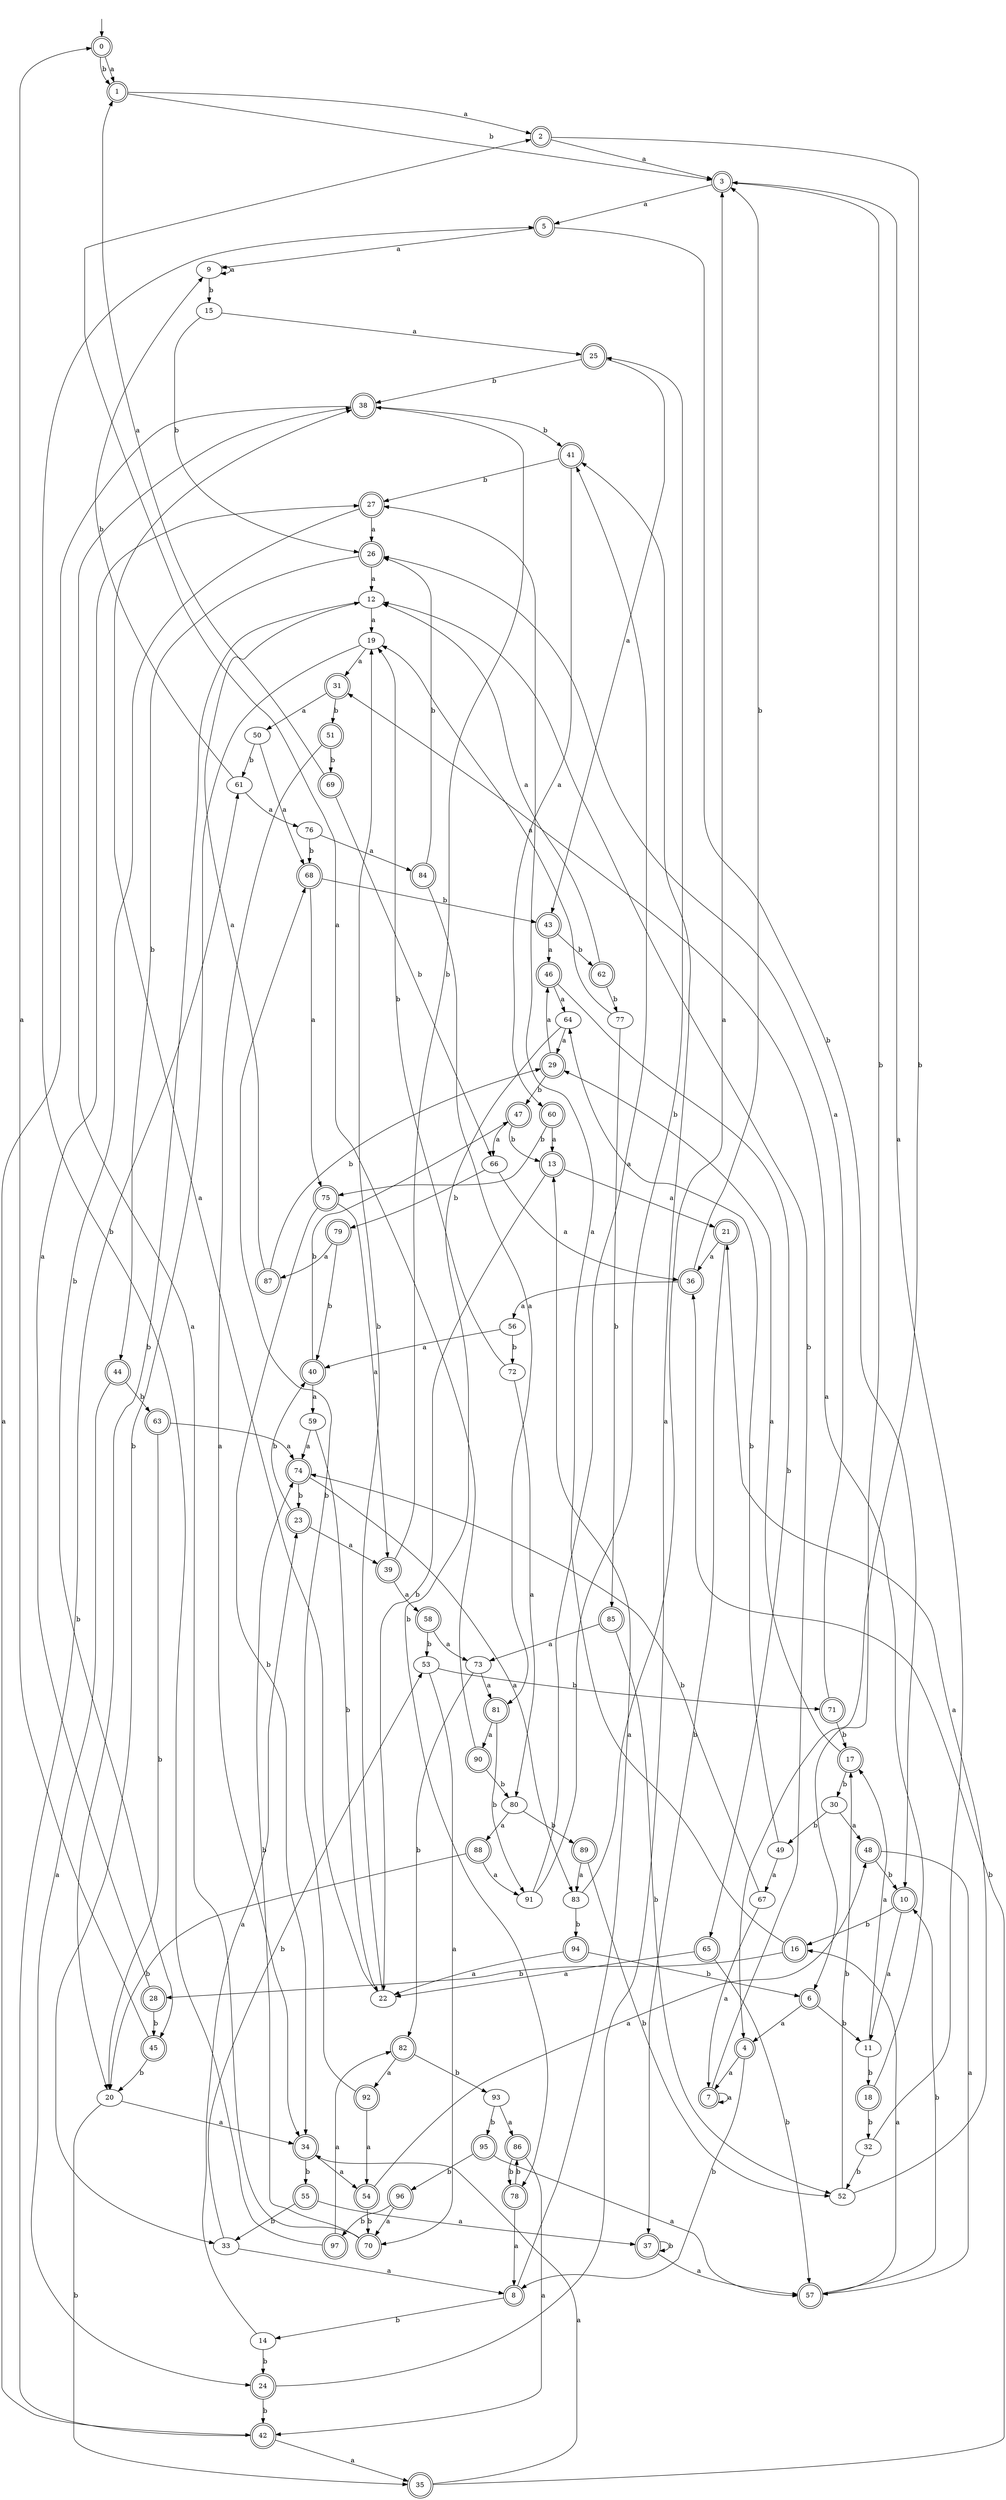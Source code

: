 digraph RandomDFA {
  __start0 [label="", shape=none];
  __start0 -> 0 [label=""];
  0 [shape=circle] [shape=doublecircle]
  0 -> 1 [label="a"]
  0 -> 1 [label="b"]
  1 [shape=doublecircle]
  1 -> 2 [label="a"]
  1 -> 3 [label="b"]
  2 [shape=doublecircle]
  2 -> 3 [label="a"]
  2 -> 4 [label="b"]
  3 [shape=doublecircle]
  3 -> 5 [label="a"]
  3 -> 6 [label="b"]
  4 [shape=doublecircle]
  4 -> 7 [label="a"]
  4 -> 8 [label="b"]
  5 [shape=doublecircle]
  5 -> 9 [label="a"]
  5 -> 10 [label="b"]
  6 [shape=doublecircle]
  6 -> 4 [label="a"]
  6 -> 11 [label="b"]
  7 [shape=doublecircle]
  7 -> 7 [label="a"]
  7 -> 12 [label="b"]
  8 [shape=doublecircle]
  8 -> 13 [label="a"]
  8 -> 14 [label="b"]
  9
  9 -> 9 [label="a"]
  9 -> 15 [label="b"]
  10 [shape=doublecircle]
  10 -> 11 [label="a"]
  10 -> 16 [label="b"]
  11
  11 -> 17 [label="a"]
  11 -> 18 [label="b"]
  12
  12 -> 19 [label="a"]
  12 -> 20 [label="b"]
  13 [shape=doublecircle]
  13 -> 21 [label="a"]
  13 -> 22 [label="b"]
  14
  14 -> 23 [label="a"]
  14 -> 24 [label="b"]
  15
  15 -> 25 [label="a"]
  15 -> 26 [label="b"]
  16 [shape=doublecircle]
  16 -> 27 [label="a"]
  16 -> 28 [label="b"]
  17 [shape=doublecircle]
  17 -> 29 [label="a"]
  17 -> 30 [label="b"]
  18 [shape=doublecircle]
  18 -> 31 [label="a"]
  18 -> 32 [label="b"]
  19
  19 -> 31 [label="a"]
  19 -> 33 [label="b"]
  20
  20 -> 34 [label="a"]
  20 -> 35 [label="b"]
  21 [shape=doublecircle]
  21 -> 36 [label="a"]
  21 -> 37 [label="b"]
  22
  22 -> 38 [label="a"]
  22 -> 19 [label="b"]
  23 [shape=doublecircle]
  23 -> 39 [label="a"]
  23 -> 40 [label="b"]
  24 [shape=doublecircle]
  24 -> 41 [label="a"]
  24 -> 42 [label="b"]
  25 [shape=doublecircle]
  25 -> 43 [label="a"]
  25 -> 38 [label="b"]
  26 [shape=doublecircle]
  26 -> 12 [label="a"]
  26 -> 44 [label="b"]
  27 [shape=doublecircle]
  27 -> 26 [label="a"]
  27 -> 45 [label="b"]
  28 [shape=doublecircle]
  28 -> 27 [label="a"]
  28 -> 45 [label="b"]
  29 [shape=doublecircle]
  29 -> 46 [label="a"]
  29 -> 47 [label="b"]
  30
  30 -> 48 [label="a"]
  30 -> 49 [label="b"]
  31 [shape=doublecircle]
  31 -> 50 [label="a"]
  31 -> 51 [label="b"]
  32
  32 -> 3 [label="a"]
  32 -> 52 [label="b"]
  33
  33 -> 8 [label="a"]
  33 -> 53 [label="b"]
  34 [shape=doublecircle]
  34 -> 54 [label="a"]
  34 -> 55 [label="b"]
  35 [shape=doublecircle]
  35 -> 34 [label="a"]
  35 -> 36 [label="b"]
  36 [shape=doublecircle]
  36 -> 56 [label="a"]
  36 -> 3 [label="b"]
  37 [shape=doublecircle]
  37 -> 57 [label="a"]
  37 -> 37 [label="b"]
  38 [shape=doublecircle]
  38 -> 42 [label="a"]
  38 -> 41 [label="b"]
  39 [shape=doublecircle]
  39 -> 58 [label="a"]
  39 -> 38 [label="b"]
  40 [shape=doublecircle]
  40 -> 59 [label="a"]
  40 -> 47 [label="b"]
  41 [shape=doublecircle]
  41 -> 60 [label="a"]
  41 -> 27 [label="b"]
  42 [shape=doublecircle]
  42 -> 35 [label="a"]
  42 -> 61 [label="b"]
  43 [shape=doublecircle]
  43 -> 46 [label="a"]
  43 -> 62 [label="b"]
  44 [shape=doublecircle]
  44 -> 24 [label="a"]
  44 -> 63 [label="b"]
  45 [shape=doublecircle]
  45 -> 0 [label="a"]
  45 -> 20 [label="b"]
  46 [shape=doublecircle]
  46 -> 64 [label="a"]
  46 -> 65 [label="b"]
  47 [shape=doublecircle]
  47 -> 66 [label="a"]
  47 -> 13 [label="b"]
  48 [shape=doublecircle]
  48 -> 57 [label="a"]
  48 -> 10 [label="b"]
  49
  49 -> 67 [label="a"]
  49 -> 64 [label="b"]
  50
  50 -> 68 [label="a"]
  50 -> 61 [label="b"]
  51 [shape=doublecircle]
  51 -> 34 [label="a"]
  51 -> 69 [label="b"]
  52
  52 -> 21 [label="a"]
  52 -> 17 [label="b"]
  53
  53 -> 70 [label="a"]
  53 -> 71 [label="b"]
  54 [shape=doublecircle]
  54 -> 48 [label="a"]
  54 -> 70 [label="b"]
  55 [shape=doublecircle]
  55 -> 37 [label="a"]
  55 -> 33 [label="b"]
  56
  56 -> 40 [label="a"]
  56 -> 72 [label="b"]
  57 [shape=doublecircle]
  57 -> 16 [label="a"]
  57 -> 10 [label="b"]
  58 [shape=doublecircle]
  58 -> 73 [label="a"]
  58 -> 53 [label="b"]
  59
  59 -> 74 [label="a"]
  59 -> 22 [label="b"]
  60 [shape=doublecircle]
  60 -> 13 [label="a"]
  60 -> 75 [label="b"]
  61
  61 -> 76 [label="a"]
  61 -> 9 [label="b"]
  62 [shape=doublecircle]
  62 -> 12 [label="a"]
  62 -> 77 [label="b"]
  63 [shape=doublecircle]
  63 -> 74 [label="a"]
  63 -> 20 [label="b"]
  64
  64 -> 29 [label="a"]
  64 -> 78 [label="b"]
  65 [shape=doublecircle]
  65 -> 22 [label="a"]
  65 -> 57 [label="b"]
  66
  66 -> 36 [label="a"]
  66 -> 79 [label="b"]
  67
  67 -> 7 [label="a"]
  67 -> 74 [label="b"]
  68 [shape=doublecircle]
  68 -> 75 [label="a"]
  68 -> 43 [label="b"]
  69 [shape=doublecircle]
  69 -> 1 [label="a"]
  69 -> 66 [label="b"]
  70 [shape=doublecircle]
  70 -> 38 [label="a"]
  70 -> 74 [label="b"]
  71 [shape=doublecircle]
  71 -> 26 [label="a"]
  71 -> 17 [label="b"]
  72
  72 -> 80 [label="a"]
  72 -> 19 [label="b"]
  73
  73 -> 81 [label="a"]
  73 -> 82 [label="b"]
  74 [shape=doublecircle]
  74 -> 83 [label="a"]
  74 -> 23 [label="b"]
  75 [shape=doublecircle]
  75 -> 39 [label="a"]
  75 -> 34 [label="b"]
  76
  76 -> 84 [label="a"]
  76 -> 68 [label="b"]
  77
  77 -> 19 [label="a"]
  77 -> 85 [label="b"]
  78 [shape=doublecircle]
  78 -> 8 [label="a"]
  78 -> 86 [label="b"]
  79 [shape=doublecircle]
  79 -> 87 [label="a"]
  79 -> 40 [label="b"]
  80
  80 -> 88 [label="a"]
  80 -> 89 [label="b"]
  81 [shape=doublecircle]
  81 -> 90 [label="a"]
  81 -> 91 [label="b"]
  82 [shape=doublecircle]
  82 -> 92 [label="a"]
  82 -> 93 [label="b"]
  83
  83 -> 3 [label="a"]
  83 -> 94 [label="b"]
  84 [shape=doublecircle]
  84 -> 81 [label="a"]
  84 -> 26 [label="b"]
  85 [shape=doublecircle]
  85 -> 73 [label="a"]
  85 -> 52 [label="b"]
  86 [shape=doublecircle]
  86 -> 42 [label="a"]
  86 -> 78 [label="b"]
  87 [shape=doublecircle]
  87 -> 12 [label="a"]
  87 -> 29 [label="b"]
  88 [shape=doublecircle]
  88 -> 91 [label="a"]
  88 -> 20 [label="b"]
  89 [shape=doublecircle]
  89 -> 83 [label="a"]
  89 -> 52 [label="b"]
  90 [shape=doublecircle]
  90 -> 2 [label="a"]
  90 -> 80 [label="b"]
  91
  91 -> 41 [label="a"]
  91 -> 25 [label="b"]
  92 [shape=doublecircle]
  92 -> 54 [label="a"]
  92 -> 68 [label="b"]
  93
  93 -> 86 [label="a"]
  93 -> 95 [label="b"]
  94 [shape=doublecircle]
  94 -> 22 [label="a"]
  94 -> 6 [label="b"]
  95 [shape=doublecircle]
  95 -> 57 [label="a"]
  95 -> 96 [label="b"]
  96 [shape=doublecircle]
  96 -> 70 [label="a"]
  96 -> 97 [label="b"]
  97 [shape=doublecircle]
  97 -> 82 [label="a"]
  97 -> 5 [label="b"]
}
